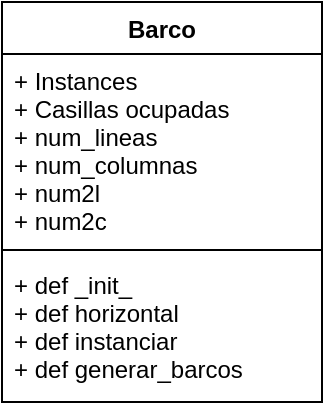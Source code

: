 <mxfile>
    <diagram id="QNFJvZsSw58SSBnc37-q" name="Page-1">
        <mxGraphModel dx="746" dy="425" grid="1" gridSize="10" guides="1" tooltips="1" connect="1" arrows="1" fold="1" page="1" pageScale="1" pageWidth="827" pageHeight="1169" math="0" shadow="0">
            <root>
                <mxCell id="0"/>
                <mxCell id="1" parent="0"/>
                <mxCell id="6" value="Barco" style="swimlane;fontStyle=1;align=center;verticalAlign=top;childLayout=stackLayout;horizontal=1;startSize=26;horizontalStack=0;resizeParent=1;resizeParentMax=0;resizeLast=0;collapsible=1;marginBottom=0;" vertex="1" parent="1">
                    <mxGeometry x="230" y="130" width="160" height="200" as="geometry"/>
                </mxCell>
                <mxCell id="7" value="+ Instances&#10;+ Casillas ocupadas&#10;+ num_lineas&#10;+ num_columnas&#10;+ num2l&#10;+ num2c" style="text;strokeColor=none;fillColor=none;align=left;verticalAlign=top;spacingLeft=4;spacingRight=4;overflow=hidden;rotatable=0;points=[[0,0.5],[1,0.5]];portConstraint=eastwest;" vertex="1" parent="6">
                    <mxGeometry y="26" width="160" height="94" as="geometry"/>
                </mxCell>
                <mxCell id="8" value="" style="line;strokeWidth=1;fillColor=none;align=left;verticalAlign=middle;spacingTop=-1;spacingLeft=3;spacingRight=3;rotatable=0;labelPosition=right;points=[];portConstraint=eastwest;strokeColor=inherit;" vertex="1" parent="6">
                    <mxGeometry y="120" width="160" height="8" as="geometry"/>
                </mxCell>
                <mxCell id="9" value="+ def _init_&#10;+ def horizontal&#10;+ def instanciar&#10;+ def generar_barcos" style="text;strokeColor=none;fillColor=none;align=left;verticalAlign=top;spacingLeft=4;spacingRight=4;overflow=hidden;rotatable=0;points=[[0,0.5],[1,0.5]];portConstraint=eastwest;" vertex="1" parent="6">
                    <mxGeometry y="128" width="160" height="72" as="geometry"/>
                </mxCell>
            </root>
        </mxGraphModel>
    </diagram>
</mxfile>